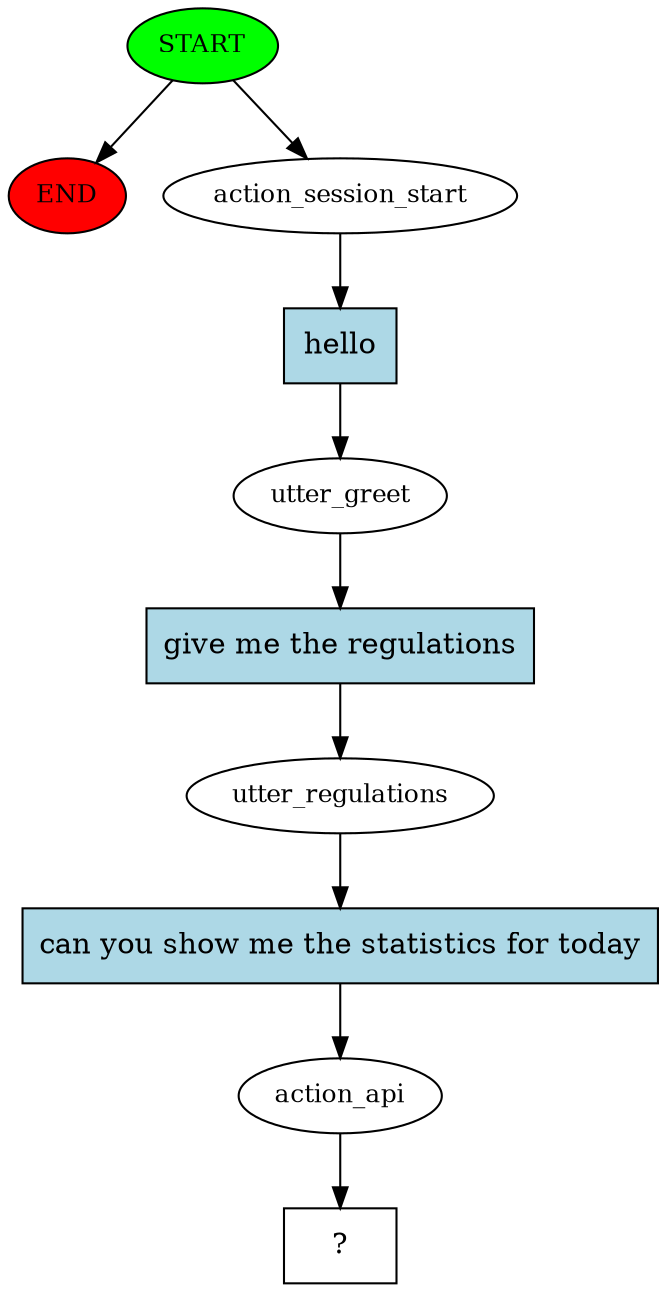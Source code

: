 digraph  {
0 [class="start active", fillcolor=green, fontsize=12, label=START, style=filled];
"-1" [class=end, fillcolor=red, fontsize=12, label=END, style=filled];
1 [class=active, fontsize=12, label=action_session_start];
2 [class=active, fontsize=12, label=utter_greet];
3 [class=active, fontsize=12, label=utter_regulations];
4 [class=active, fontsize=12, label=action_api];
5 [class="intent dashed active", label="  ?  ", shape=rect];
6 [class="intent active", fillcolor=lightblue, label=hello, shape=rect, style=filled];
7 [class="intent active", fillcolor=lightblue, label="give me the regulations", shape=rect, style=filled];
8 [class="intent active", fillcolor=lightblue, label="can you show me the statistics for today", shape=rect, style=filled];
0 -> "-1"  [class="", key=NONE, label=""];
0 -> 1  [class=active, key=NONE, label=""];
1 -> 6  [class=active, key=0];
2 -> 7  [class=active, key=0];
3 -> 8  [class=active, key=0];
4 -> 5  [class=active, key=NONE, label=""];
6 -> 2  [class=active, key=0];
7 -> 3  [class=active, key=0];
8 -> 4  [class=active, key=0];
}
